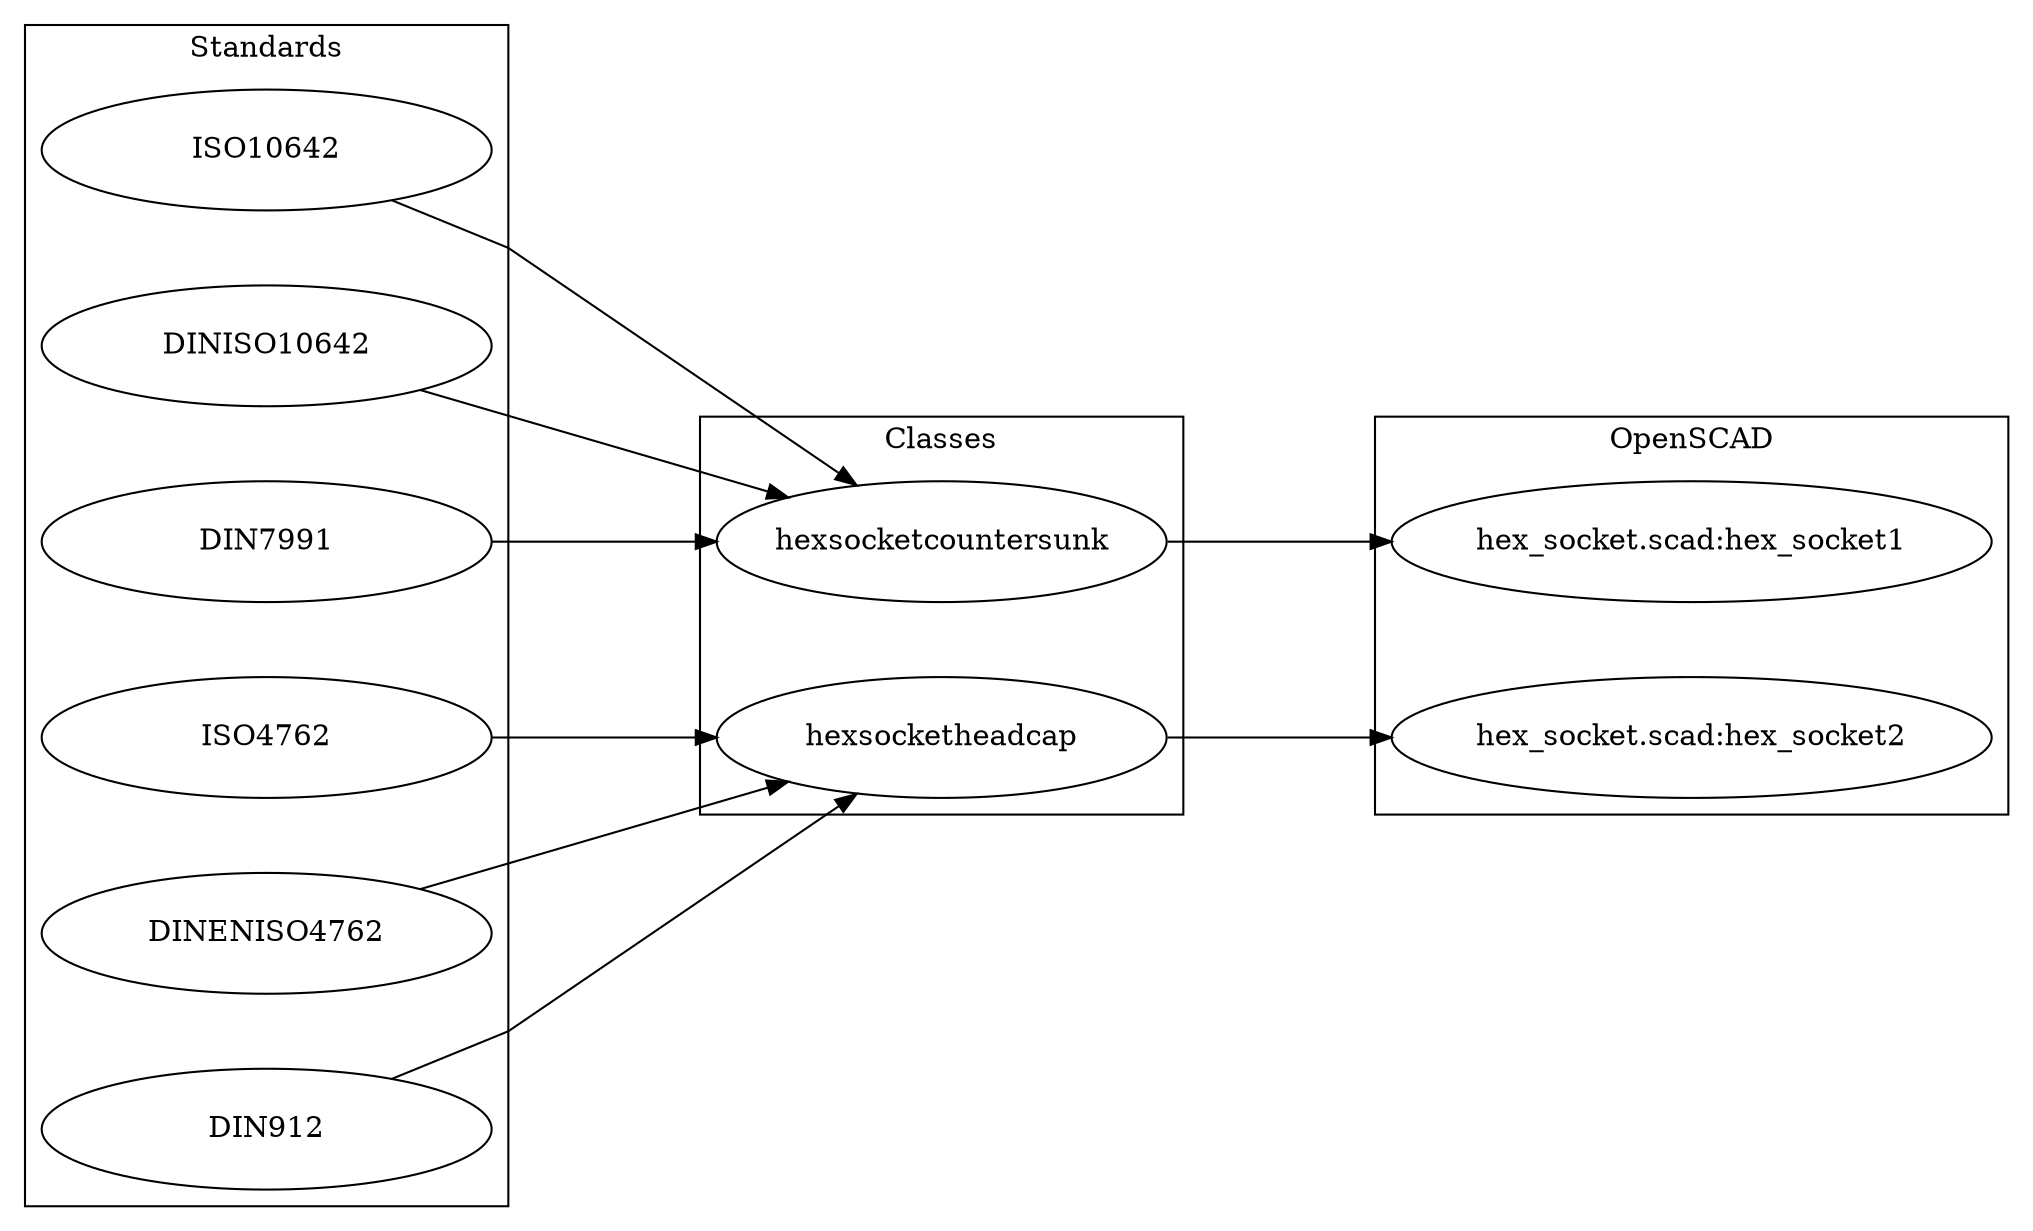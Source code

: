 digraph G {
rankdir=LR; nodesep=0.5; ranksep=1.5;splines=polyline;
subgraph cluster_cl {
label="Classes";
"hexsocketcountersunk" [width=3, height=0.8, fixedsize=true];
"hexsocketheadcap" [width=3, height=0.8, fixedsize=true];
}
subgraph cluster_std {
label="Standards";
"ISO10642" [width=3, height=0.8, fixedsize=true];
"DINISO10642" [width=3, height=0.8, fixedsize=true];
"DIN7991" [width=3, height=0.8, fixedsize=true];
"ISO4762" [width=3, height=0.8, fixedsize=true];
"DINENISO4762" [width=3, height=0.8, fixedsize=true];
"DIN912" [width=3, height=0.8, fixedsize=true];
}
subgraph cluster_fcd {
label="FreeCAD";
}
subgraph cluster_ocd {
label="OpenSCAD";
"hex_socket.scad:hex_socket1" [width=4, height=0.8, fixedsize=true];
"hex_socket.scad:hex_socket2" [width=4, height=0.8, fixedsize=true];
}
"hexsocketcountersunk" -> "hex_socket.scad:hex_socket1";
"ISO10642" -> "hexsocketcountersunk";
"DINISO10642" -> "hexsocketcountersunk";
"DIN7991" -> "hexsocketcountersunk";
"hexsocketheadcap" -> "hex_socket.scad:hex_socket2";
"ISO4762" -> "hexsocketheadcap";
"DINENISO4762" -> "hexsocketheadcap";
"DIN912" -> "hexsocketheadcap";
}